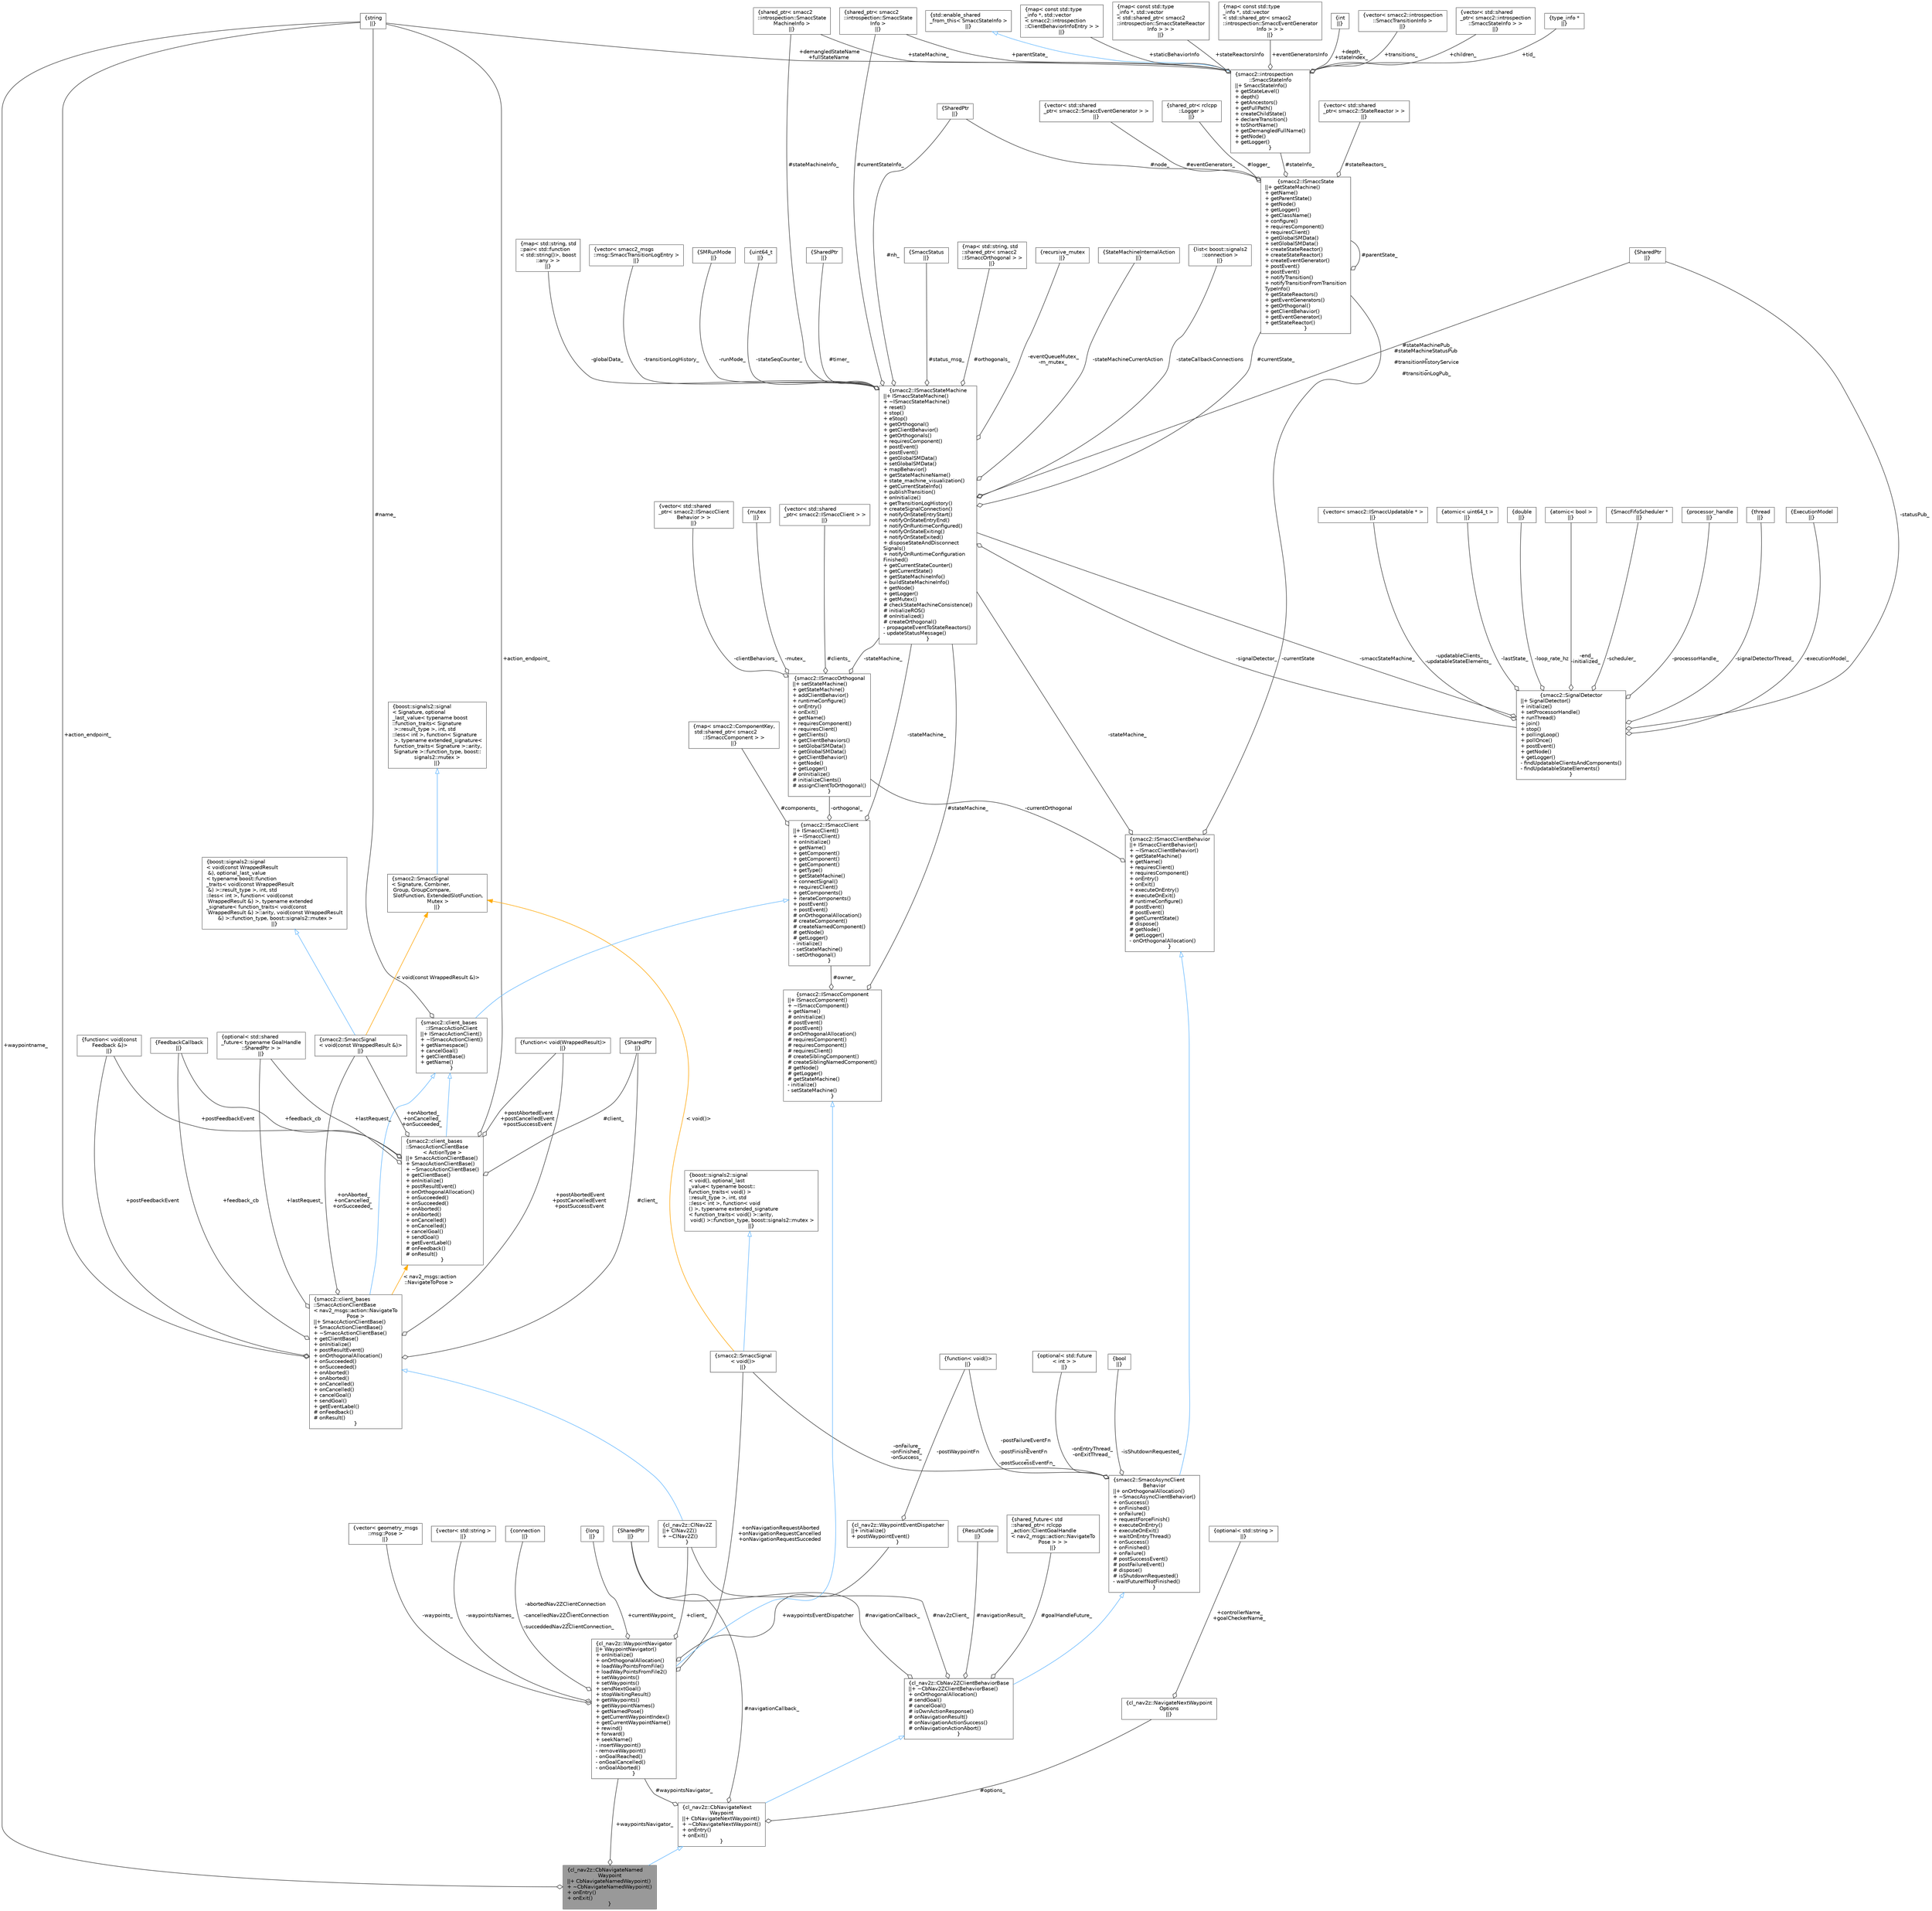 digraph "cl_nav2z::CbNavigateNamedWaypoint"
{
 // LATEX_PDF_SIZE
  bgcolor="transparent";
  edge [fontname=Helvetica,fontsize=10,labelfontname=Helvetica,labelfontsize=10];
  node [fontname=Helvetica,fontsize=10,shape=box,height=0.2,width=0.4];
  Node1 [label="{cl_nav2z::CbNavigateNamed\lWaypoint\n||+ CbNavigateNamedWaypoint()\l+ ~CbNavigateNamedWaypoint()\l+ onEntry()\l+ onExit()\l}",height=0.2,width=0.4,color="gray40", fillcolor="grey60", style="filled", fontcolor="black",tooltip=" "];
  Node2 -> Node1 [dir="back",color="steelblue1",style="solid",arrowtail="onormal"];
  Node2 [label="{cl_nav2z::CbNavigateNext\lWaypoint\n||+ CbNavigateNextWaypoint()\l+ ~CbNavigateNextWaypoint()\l+ onEntry()\l+ onExit()\l}",height=0.2,width=0.4,color="gray40", fillcolor="white", style="filled",URL="$classcl__nav2z_1_1CbNavigateNextWaypoint.html",tooltip=" "];
  Node3 -> Node2 [dir="back",color="steelblue1",style="solid",arrowtail="onormal"];
  Node3 [label="{cl_nav2z::CbNav2ZClientBehaviorBase\n||+ ~CbNav2ZClientBehaviorBase()\l+ onOrthogonalAllocation()\l# sendGoal()\l# cancelGoal()\l# isOwnActionResponse()\l# onNavigationResult()\l# onNavigationActionSuccess()\l# onNavigationActionAbort()\l}",height=0.2,width=0.4,color="gray40", fillcolor="white", style="filled",URL="$classcl__nav2z_1_1CbNav2ZClientBehaviorBase.html",tooltip=" "];
  Node4 -> Node3 [dir="back",color="steelblue1",style="solid",arrowtail="onormal"];
  Node4 [label="{smacc2::SmaccAsyncClient\lBehavior\n||+ onOrthogonalAllocation()\l+ ~SmaccAsyncClientBehavior()\l+ onSuccess()\l+ onFinished()\l+ onFailure()\l+ requestForceFinish()\l+ executeOnEntry()\l+ executeOnExit()\l+ waitOnEntryThread()\l+ onSuccess()\l+ onFinished()\l+ onFailure()\l# postSuccessEvent()\l# postFailureEvent()\l# dispose()\l# isShutdownRequested()\l- waitFutureIfNotFinished()\l}",height=0.2,width=0.4,color="gray40", fillcolor="white", style="filled",URL="$classsmacc2_1_1SmaccAsyncClientBehavior.html",tooltip=" "];
  Node5 -> Node4 [dir="back",color="steelblue1",style="solid",arrowtail="onormal"];
  Node5 [label="{smacc2::ISmaccClientBehavior\n||+ ISmaccClientBehavior()\l+ ~ISmaccClientBehavior()\l+ getStateMachine()\l+ getName()\l+ requiresClient()\l+ requiresComponent()\l+ onEntry()\l+ onExit()\l+ executeOnEntry()\l+ executeOnExit()\l# runtimeConfigure()\l# postEvent()\l# postEvent()\l# getCurrentState()\l# dispose()\l# getNode()\l# getLogger()\l- onOrthogonalAllocation()\l}",height=0.2,width=0.4,color="gray40", fillcolor="white", style="filled",URL="$classsmacc2_1_1ISmaccClientBehavior.html",tooltip=" "];
  Node6 -> Node5 [color="grey25",style="solid",label=" -stateMachine_" ,arrowhead="odiamond"];
  Node6 [label="{smacc2::ISmaccStateMachine\n||+ ISmaccStateMachine()\l+ ~ISmaccStateMachine()\l+ reset()\l+ stop()\l+ eStop()\l+ getOrthogonal()\l+ getClientBehavior()\l+ getOrthogonals()\l+ requiresComponent()\l+ postEvent()\l+ postEvent()\l+ getGlobalSMData()\l+ setGlobalSMData()\l+ mapBehavior()\l+ getStateMachineName()\l+ state_machine_visualization()\l+ getCurrentStateInfo()\l+ publishTransition()\l+ onInitialize()\l+ getTransitionLogHistory()\l+ createSignalConnection()\l+ notifyOnStateEntryStart()\l+ notifyOnStateEntryEnd()\l+ notifyOnRuntimeConfigured()\l+ notifyOnStateExiting()\l+ notifyOnStateExited()\l+ disposeStateAndDisconnect\lSignals()\l+ notifyOnRuntimeConfiguration\lFinished()\l+ getCurrentStateCounter()\l+ getCurrentState()\l+ getStateMachineInfo()\l+ buildStateMachineInfo()\l+ getNode()\l+ getLogger()\l+ getMutex()\l# checkStateMachineConsistence()\l# initializeROS()\l# onInitialized()\l# createOrthogonal()\l- propagateEventToStateReactors()\l- updateStatusMessage()\l}",height=0.2,width=0.4,color="gray40", fillcolor="white", style="filled",URL="$classsmacc2_1_1ISmaccStateMachine.html",tooltip=" "];
  Node7 -> Node6 [color="grey25",style="solid",label=" #nh_" ,arrowhead="odiamond"];
  Node7 [label="{SharedPtr\n||}",height=0.2,width=0.4,color="gray40", fillcolor="white", style="filled",tooltip=" "];
  Node8 -> Node6 [color="grey25",style="solid",label=" #timer_" ,arrowhead="odiamond"];
  Node8 [label="{SharedPtr\n||}",height=0.2,width=0.4,color="gray40", fillcolor="white", style="filled",tooltip=" "];
  Node9 -> Node6 [color="grey25",style="solid",label=" #stateMachinePub_\n#stateMachineStatusPub\l_\n#transitionHistoryService\l_\n#transitionLogPub_" ,arrowhead="odiamond"];
  Node9 [label="{SharedPtr\n||}",height=0.2,width=0.4,color="gray40", fillcolor="white", style="filled",tooltip=" "];
  Node10 -> Node6 [color="grey25",style="solid",label=" #currentState_" ,arrowhead="odiamond"];
  Node10 [label="{smacc2::ISmaccState\n||+ getStateMachine()\l+ getName()\l+ getParentState()\l+ getNode()\l+ getLogger()\l+ getClassName()\l+ configure()\l+ requiresComponent()\l+ requiresClient()\l+ getGlobalSMData()\l+ setGlobalSMData()\l+ createStateReactor()\l+ createStateReactor()\l+ createEventGenerator()\l+ postEvent()\l+ postEvent()\l+ notifyTransition()\l+ notifyTransitionFromTransition\lTypeInfo()\l+ getStateReactors()\l+ getEventGenerators()\l+ getOrthogonal()\l+ getClientBehavior()\l+ getEventGenerator()\l+ getStateReactor()\l}",height=0.2,width=0.4,color="gray40", fillcolor="white", style="filled",URL="$classsmacc2_1_1ISmaccState.html",tooltip=" "];
  Node7 -> Node10 [color="grey25",style="solid",label=" #node_" ,arrowhead="odiamond"];
  Node11 -> Node10 [color="grey25",style="solid",label=" #logger_" ,arrowhead="odiamond"];
  Node11 [label="{shared_ptr\< rclcpp\l::Logger \>\n||}",height=0.2,width=0.4,color="gray40", fillcolor="white", style="filled",tooltip=" "];
  Node12 -> Node10 [color="grey25",style="solid",label=" #stateReactors_" ,arrowhead="odiamond"];
  Node12 [label="{vector\< std::shared\l_ptr\< smacc2::StateReactor \> \>\n||}",height=0.2,width=0.4,color="gray40", fillcolor="white", style="filled",tooltip=" "];
  Node13 -> Node10 [color="grey25",style="solid",label=" #eventGenerators_" ,arrowhead="odiamond"];
  Node13 [label="{vector\< std::shared\l_ptr\< smacc2::SmaccEventGenerator \> \>\n||}",height=0.2,width=0.4,color="gray40", fillcolor="white", style="filled",tooltip=" "];
  Node10 -> Node10 [color="grey25",style="solid",label=" #parentState_" ,arrowhead="odiamond"];
  Node14 -> Node10 [color="grey25",style="solid",label=" #stateInfo_" ,arrowhead="odiamond"];
  Node14 [label="{smacc2::introspection\l::SmaccStateInfo\n||+ SmaccStateInfo()\l+ getStateLevel()\l+ depth()\l+ getAncestors()\l+ getFullPath()\l+ createChildState()\l+ declareTransition()\l+ toShortName()\l+ getDemangledFullName()\l+ getNode()\l+ getLogger()\l}",height=0.2,width=0.4,color="gray40", fillcolor="white", style="filled",URL="$classsmacc2_1_1introspection_1_1SmaccStateInfo.html",tooltip=" "];
  Node15 -> Node14 [dir="back",color="steelblue1",style="solid",arrowtail="onormal"];
  Node15 [label="{std::enable_shared\l_from_this\< SmaccStateInfo \>\n||}",height=0.2,width=0.4,color="gray40", fillcolor="white", style="filled",tooltip=" "];
  Node16 -> Node14 [color="grey25",style="solid",label=" +staticBehaviorInfo" ,arrowhead="odiamond"];
  Node16 [label="{map\< const std::type\l_info *, std::vector\l\< smacc2::introspection\l::ClientBehaviorInfoEntry \> \>\n||}",height=0.2,width=0.4,color="gray40", fillcolor="white", style="filled",tooltip=" "];
  Node17 -> Node14 [color="grey25",style="solid",label=" +stateReactorsInfo" ,arrowhead="odiamond"];
  Node17 [label="{map\< const std::type\l_info *, std::vector\l\< std::shared_ptr\< smacc2\l::introspection::SmaccStateReactor\lInfo \> \> \>\n||}",height=0.2,width=0.4,color="gray40", fillcolor="white", style="filled",tooltip=" "];
  Node18 -> Node14 [color="grey25",style="solid",label=" +eventGeneratorsInfo" ,arrowhead="odiamond"];
  Node18 [label="{map\< const std::type\l_info *, std::vector\l\< std::shared_ptr\< smacc2\l::introspection::SmaccEventGenerator\lInfo \> \> \>\n||}",height=0.2,width=0.4,color="gray40", fillcolor="white", style="filled",tooltip=" "];
  Node19 -> Node14 [color="grey25",style="solid",label=" +depth_\n+stateIndex_" ,arrowhead="odiamond"];
  Node19 [label="{int\n||}",height=0.2,width=0.4,color="gray40", fillcolor="white", style="filled",tooltip=" "];
  Node20 -> Node14 [color="grey25",style="solid",label=" +demangledStateName\n+fullStateName" ,arrowhead="odiamond"];
  Node20 [label="{string\n||}",height=0.2,width=0.4,color="gray40", fillcolor="white", style="filled",tooltip=" "];
  Node21 -> Node14 [color="grey25",style="solid",label=" +stateMachine_" ,arrowhead="odiamond"];
  Node21 [label="{shared_ptr\< smacc2\l::introspection::SmaccState\lMachineInfo \>\n||}",height=0.2,width=0.4,color="gray40", fillcolor="white", style="filled",tooltip=" "];
  Node22 -> Node14 [color="grey25",style="solid",label=" +parentState_" ,arrowhead="odiamond"];
  Node22 [label="{shared_ptr\< smacc2\l::introspection::SmaccState\lInfo \>\n||}",height=0.2,width=0.4,color="gray40", fillcolor="white", style="filled",tooltip=" "];
  Node23 -> Node14 [color="grey25",style="solid",label=" +transitions_" ,arrowhead="odiamond"];
  Node23 [label="{vector\< smacc2::introspection\l::SmaccTransitionInfo \>\n||}",height=0.2,width=0.4,color="gray40", fillcolor="white", style="filled",tooltip=" "];
  Node24 -> Node14 [color="grey25",style="solid",label=" +children_" ,arrowhead="odiamond"];
  Node24 [label="{vector\< std::shared\l_ptr\< smacc2::introspection\l::SmaccStateInfo \> \>\n||}",height=0.2,width=0.4,color="gray40", fillcolor="white", style="filled",tooltip=" "];
  Node25 -> Node14 [color="grey25",style="solid",label=" +tid_" ,arrowhead="odiamond"];
  Node25 [label="{type_info *\n||}",height=0.2,width=0.4,color="gray40", fillcolor="white", style="filled",tooltip=" "];
  Node22 -> Node6 [color="grey25",style="solid",label=" #currentStateInfo_" ,arrowhead="odiamond"];
  Node26 -> Node6 [color="grey25",style="solid",label=" #status_msg_" ,arrowhead="odiamond"];
  Node26 [label="{SmaccStatus\n||}",height=0.2,width=0.4,color="gray40", fillcolor="white", style="filled",tooltip=" "];
  Node27 -> Node6 [color="grey25",style="solid",label=" #orthogonals_" ,arrowhead="odiamond"];
  Node27 [label="{map\< std::string, std\l::shared_ptr\< smacc2\l::ISmaccOrthogonal \> \>\n||}",height=0.2,width=0.4,color="gray40", fillcolor="white", style="filled",tooltip=" "];
  Node21 -> Node6 [color="grey25",style="solid",label=" #stateMachineInfo_" ,arrowhead="odiamond"];
  Node28 -> Node6 [color="grey25",style="solid",label=" -eventQueueMutex_\n-m_mutex_" ,arrowhead="odiamond"];
  Node28 [label="{recursive_mutex\n||}",height=0.2,width=0.4,color="gray40", fillcolor="white", style="filled",tooltip=" "];
  Node29 -> Node6 [color="grey25",style="solid",label=" -stateMachineCurrentAction" ,arrowhead="odiamond"];
  Node29 [label="{StateMachineInternalAction\n||}",height=0.2,width=0.4,color="gray40", fillcolor="white", style="filled",tooltip=" "];
  Node30 -> Node6 [color="grey25",style="solid",label=" -stateCallbackConnections" ,arrowhead="odiamond"];
  Node30 [label="{list\< boost::signals2\l::connection \>\n||}",height=0.2,width=0.4,color="gray40", fillcolor="white", style="filled",tooltip=" "];
  Node31 -> Node6 [color="grey25",style="solid",label=" -globalData_" ,arrowhead="odiamond"];
  Node31 [label="{map\< std::string, std\l::pair\< std::function\l\< std::string()\>, boost\l::any \> \>\n||}",height=0.2,width=0.4,color="gray40", fillcolor="white", style="filled",tooltip=" "];
  Node32 -> Node6 [color="grey25",style="solid",label=" -transitionLogHistory_" ,arrowhead="odiamond"];
  Node32 [label="{vector\< smacc2_msgs\l::msg::SmaccTransitionLogEntry \>\n||}",height=0.2,width=0.4,color="gray40", fillcolor="white", style="filled",tooltip=" "];
  Node33 -> Node6 [color="grey25",style="solid",label=" -runMode_" ,arrowhead="odiamond"];
  Node33 [label="{SMRunMode\n||}",height=0.2,width=0.4,color="gray40", fillcolor="white", style="filled",tooltip=" "];
  Node34 -> Node6 [color="grey25",style="solid",label=" -signalDetector_" ,arrowhead="odiamond"];
  Node34 [label="{smacc2::SignalDetector\n||+ SignalDetector()\l+ initialize()\l+ setProcessorHandle()\l+ runThread()\l+ join()\l+ stop()\l+ pollingLoop()\l+ pollOnce()\l+ postEvent()\l+ getNode()\l+ getLogger()\l- findUpdatableClientsAndComponents()\l- findUpdatableStateElements()\l}",height=0.2,width=0.4,color="gray40", fillcolor="white", style="filled",URL="$classsmacc2_1_1SignalDetector.html",tooltip=" "];
  Node6 -> Node34 [color="grey25",style="solid",label=" -smaccStateMachine_" ,arrowhead="odiamond"];
  Node35 -> Node34 [color="grey25",style="solid",label=" -updatableClients_\n-updatableStateElements_" ,arrowhead="odiamond"];
  Node35 [label="{vector\< smacc2::ISmaccUpdatable * \>\n||}",height=0.2,width=0.4,color="gray40", fillcolor="white", style="filled",tooltip=" "];
  Node36 -> Node34 [color="grey25",style="solid",label=" -lastState_" ,arrowhead="odiamond"];
  Node36 [label="{atomic\< uint64_t \>\n||}",height=0.2,width=0.4,color="gray40", fillcolor="white", style="filled",tooltip=" "];
  Node37 -> Node34 [color="grey25",style="solid",label=" -loop_rate_hz" ,arrowhead="odiamond"];
  Node37 [label="{double\n||}",height=0.2,width=0.4,color="gray40", fillcolor="white", style="filled",tooltip=" "];
  Node38 -> Node34 [color="grey25",style="solid",label=" -end_\n-initialized_" ,arrowhead="odiamond"];
  Node38 [label="{atomic\< bool \>\n||}",height=0.2,width=0.4,color="gray40", fillcolor="white", style="filled",tooltip=" "];
  Node9 -> Node34 [color="grey25",style="solid",label=" -statusPub_" ,arrowhead="odiamond"];
  Node39 -> Node34 [color="grey25",style="solid",label=" -scheduler_" ,arrowhead="odiamond"];
  Node39 [label="{SmaccFifoScheduler *\n||}",height=0.2,width=0.4,color="gray40", fillcolor="white", style="filled",tooltip=" "];
  Node40 -> Node34 [color="grey25",style="solid",label=" -processorHandle_" ,arrowhead="odiamond"];
  Node40 [label="{processor_handle\n||}",height=0.2,width=0.4,color="gray40", fillcolor="white", style="filled",tooltip=" "];
  Node41 -> Node34 [color="grey25",style="solid",label=" -signalDetectorThread_" ,arrowhead="odiamond"];
  Node41 [label="{thread\n||}",height=0.2,width=0.4,color="gray40", fillcolor="white", style="filled",tooltip=" "];
  Node42 -> Node34 [color="grey25",style="solid",label=" -executionModel_" ,arrowhead="odiamond"];
  Node42 [label="{ExecutionModel\n||}",height=0.2,width=0.4,color="gray40", fillcolor="white", style="filled",tooltip=" "];
  Node43 -> Node6 [color="grey25",style="solid",label=" -stateSeqCounter_" ,arrowhead="odiamond"];
  Node43 [label="{uint64_t\n||}",height=0.2,width=0.4,color="gray40", fillcolor="white", style="filled",tooltip=" "];
  Node10 -> Node5 [color="grey25",style="solid",label=" -currentState" ,arrowhead="odiamond"];
  Node44 -> Node5 [color="grey25",style="solid",label=" -currentOrthogonal" ,arrowhead="odiamond"];
  Node44 [label="{smacc2::ISmaccOrthogonal\n||+ setStateMachine()\l+ getStateMachine()\l+ addClientBehavior()\l+ runtimeConfigure()\l+ onEntry()\l+ onExit()\l+ getName()\l+ requiresComponent()\l+ requiresClient()\l+ getClients()\l+ getClientBehaviors()\l+ setGlobalSMData()\l+ getGlobalSMData()\l+ getClientBehavior()\l+ getNode()\l+ getLogger()\l# onInitialize()\l# initializeClients()\l# assignClientToOrthogonal()\l}",height=0.2,width=0.4,color="gray40", fillcolor="white", style="filled",URL="$classsmacc2_1_1ISmaccOrthogonal.html",tooltip=" "];
  Node45 -> Node44 [color="grey25",style="solid",label=" #clients_" ,arrowhead="odiamond"];
  Node45 [label="{vector\< std::shared\l_ptr\< smacc2::ISmaccClient \> \>\n||}",height=0.2,width=0.4,color="gray40", fillcolor="white", style="filled",tooltip=" "];
  Node6 -> Node44 [color="grey25",style="solid",label=" -stateMachine_" ,arrowhead="odiamond"];
  Node46 -> Node44 [color="grey25",style="solid",label=" -clientBehaviors_" ,arrowhead="odiamond"];
  Node46 [label="{vector\< std::shared\l_ptr\< smacc2::ISmaccClient\lBehavior \> \>\n||}",height=0.2,width=0.4,color="gray40", fillcolor="white", style="filled",tooltip=" "];
  Node47 -> Node44 [color="grey25",style="solid",label=" -mutex_" ,arrowhead="odiamond"];
  Node47 [label="{mutex\n||}",height=0.2,width=0.4,color="gray40", fillcolor="white", style="filled",tooltip=" "];
  Node48 -> Node4 [color="grey25",style="solid",label=" -onEntryThread_\n-onExitThread_" ,arrowhead="odiamond"];
  Node48 [label="{optional\< std::future\l\< int \> \>\n||}",height=0.2,width=0.4,color="gray40", fillcolor="white", style="filled",tooltip=" "];
  Node49 -> Node4 [color="grey25",style="solid",label=" -postFailureEventFn\l_\n-postFinishEventFn\l_\n-postSuccessEventFn_" ,arrowhead="odiamond"];
  Node49 [label="{function\< void()\>\n||}",height=0.2,width=0.4,color="gray40", fillcolor="white", style="filled",tooltip=" "];
  Node50 -> Node4 [color="grey25",style="solid",label=" -onFailure_\n-onFinished_\n-onSuccess_" ,arrowhead="odiamond"];
  Node50 [label="{smacc2::SmaccSignal\l\< void()\>\n||}",height=0.2,width=0.4,color="gray40", fillcolor="white", style="filled",URL="$classsmacc2_1_1SmaccSignal.html",tooltip=" "];
  Node51 -> Node50 [dir="back",color="steelblue1",style="solid",arrowtail="onormal"];
  Node51 [label="{boost::signals2::signal\l\< void(), optional_last\l_value\< typename boost::\lfunction_traits\< void() \>\l::result_type \>, int, std\l::less\< int \>, function\< void\l() \>, typename extended_signature\l\< function_traits\< void() \>::arity,\l void() \>::function_type, boost::signals2::mutex \>\n||}",height=0.2,width=0.4,color="gray40", fillcolor="white", style="filled",tooltip=" "];
  Node52 -> Node50 [dir="back",color="orange",style="solid",label=" \< void()\>" ];
  Node52 [label="{smacc2::SmaccSignal\l\< Signature, Combiner,\l Group, GroupCompare,\l SlotFunction, ExtendedSlotFunction,\l Mutex \>\n||}",height=0.2,width=0.4,color="gray40", fillcolor="white", style="filled",URL="$classsmacc2_1_1SmaccSignal.html",tooltip=" "];
  Node53 -> Node52 [dir="back",color="steelblue1",style="solid",arrowtail="onormal"];
  Node53 [label="{boost::signals2::signal\l\< Signature, optional\l_last_value\< typename boost\l::function_traits\< Signature\l \>::result_type \>, int, std\l::less\< int \>, function\< Signature\l \>, typename extended_signature\<\l function_traits\< Signature \>::arity,\l Signature \>::function_type, boost::\lsignals2::mutex \>\n||}",height=0.2,width=0.4,color="gray40", fillcolor="white", style="filled",tooltip=" "];
  Node54 -> Node4 [color="grey25",style="solid",label=" -isShutdownRequested_" ,arrowhead="odiamond"];
  Node54 [label="{bool\n||}",height=0.2,width=0.4,color="gray40", fillcolor="white", style="filled",URL="$classbool.html",tooltip=" "];
  Node55 -> Node3 [color="grey25",style="solid",label=" #nav2zClient_" ,arrowhead="odiamond"];
  Node55 [label="{cl_nav2z::ClNav2Z\n||+ ClNav2Z()\l+ ~ClNav2Z()\l}",height=0.2,width=0.4,color="gray40", fillcolor="white", style="filled",URL="$classcl__nav2z_1_1ClNav2Z.html",tooltip=" "];
  Node56 -> Node55 [dir="back",color="steelblue1",style="solid",arrowtail="onormal"];
  Node56 [label="{smacc2::client_bases\l::SmaccActionClientBase\l\< nav2_msgs::action::NavigateTo\lPose \>\n||+ SmaccActionClientBase()\l+ SmaccActionClientBase()\l+ ~SmaccActionClientBase()\l+ getClientBase()\l+ onInitialize()\l+ postResultEvent()\l+ onOrthogonalAllocation()\l+ onSucceeded()\l+ onSucceeded()\l+ onAborted()\l+ onAborted()\l+ onCancelled()\l+ onCancelled()\l+ cancelGoal()\l+ sendGoal()\l+ getEventLabel()\l# onFeedback()\l# onResult()\l}",height=0.2,width=0.4,color="gray40", fillcolor="white", style="filled",URL="$classsmacc2_1_1client__bases_1_1SmaccActionClientBase.html",tooltip=" "];
  Node57 -> Node56 [dir="back",color="steelblue1",style="solid",arrowtail="onormal"];
  Node57 [label="{smacc2::client_bases\l::ISmaccActionClient\n||+ ISmaccActionClient()\l+ ~ISmaccActionClient()\l+ getNamespace()\l+ cancelGoal()\l+ getClientBase()\l+ getName()\l}",height=0.2,width=0.4,color="gray40", fillcolor="white", style="filled",URL="$classsmacc2_1_1client__bases_1_1ISmaccActionClient.html",tooltip=" "];
  Node58 -> Node57 [dir="back",color="steelblue1",style="solid",arrowtail="onormal"];
  Node58 [label="{smacc2::ISmaccClient\n||+ ISmaccClient()\l+ ~ISmaccClient()\l+ onInitialize()\l+ getName()\l+ getComponent()\l+ getComponent()\l+ getComponent()\l+ getType()\l+ getStateMachine()\l+ connectSignal()\l+ requiresClient()\l+ getComponents()\l+ iterateComponents()\l+ postEvent()\l+ postEvent()\l# onOrthogonalAllocation()\l# createComponent()\l# createNamedComponent()\l# getNode()\l# getLogger()\l- initialize()\l- setStateMachine()\l- setOrthogonal()\l}",height=0.2,width=0.4,color="gray40", fillcolor="white", style="filled",URL="$classsmacc2_1_1ISmaccClient.html",tooltip=" "];
  Node59 -> Node58 [color="grey25",style="solid",label=" #components_" ,arrowhead="odiamond"];
  Node59 [label="{map\< smacc2::ComponentKey,\l std::shared_ptr\< smacc2\l::ISmaccComponent \> \>\n||}",height=0.2,width=0.4,color="gray40", fillcolor="white", style="filled",tooltip=" "];
  Node6 -> Node58 [color="grey25",style="solid",label=" -stateMachine_" ,arrowhead="odiamond"];
  Node44 -> Node58 [color="grey25",style="solid",label=" -orthogonal_" ,arrowhead="odiamond"];
  Node20 -> Node57 [color="grey25",style="solid",label=" #name_" ,arrowhead="odiamond"];
  Node20 -> Node56 [color="grey25",style="solid",label=" +action_endpoint_" ,arrowhead="odiamond"];
  Node60 -> Node56 [color="grey25",style="solid",label=" +lastRequest_" ,arrowhead="odiamond"];
  Node60 [label="{optional\< std::shared\l_future\< typename GoalHandle\l::SharedPtr \> \>\n||}",height=0.2,width=0.4,color="gray40", fillcolor="white", style="filled",tooltip=" "];
  Node61 -> Node56 [color="grey25",style="solid",label=" +onAborted_\n+onCancelled_\n+onSucceeded_" ,arrowhead="odiamond"];
  Node61 [label="{smacc2::SmaccSignal\l\< void(const WrappedResult &)\>\n||}",height=0.2,width=0.4,color="gray40", fillcolor="white", style="filled",URL="$classsmacc2_1_1SmaccSignal.html",tooltip=" "];
  Node62 -> Node61 [dir="back",color="steelblue1",style="solid",arrowtail="onormal"];
  Node62 [label="{boost::signals2::signal\l\< void(const WrappedResult\l &), optional_last_value\l\< typename boost::function\l_traits\< void(const WrappedResult\l &) \>::result_type \>, int, std\l::less\< int \>, function\< void(const\l WrappedResult &) \>, typename extended\l_signature\< function_traits\< void(const\l WrappedResult &) \>::arity, void(const WrappedResult\l &) \>::function_type, boost::signals2::mutex \>\n||}",height=0.2,width=0.4,color="gray40", fillcolor="white", style="filled",tooltip=" "];
  Node52 -> Node61 [dir="back",color="orange",style="solid",label=" \< void(const WrappedResult &)\>" ];
  Node63 -> Node56 [color="grey25",style="solid",label=" +postAbortedEvent\n+postCancelledEvent\n+postSuccessEvent" ,arrowhead="odiamond"];
  Node63 [label="{function\< void(WrappedResult)\>\n||}",height=0.2,width=0.4,color="gray40", fillcolor="white", style="filled",tooltip=" "];
  Node64 -> Node56 [color="grey25",style="solid",label=" +postFeedbackEvent" ,arrowhead="odiamond"];
  Node64 [label="{function\< void(const\l Feedback &)\>\n||}",height=0.2,width=0.4,color="gray40", fillcolor="white", style="filled",tooltip=" "];
  Node65 -> Node56 [color="grey25",style="solid",label=" +feedback_cb" ,arrowhead="odiamond"];
  Node65 [label="{FeedbackCallback\n||}",height=0.2,width=0.4,color="gray40", fillcolor="white", style="filled",tooltip=" "];
  Node66 -> Node56 [color="grey25",style="solid",label=" #client_" ,arrowhead="odiamond"];
  Node66 [label="{SharedPtr\n||}",height=0.2,width=0.4,color="gray40", fillcolor="white", style="filled",tooltip=" "];
  Node67 -> Node56 [dir="back",color="orange",style="solid",label=" \< nav2_msgs::action\l::NavigateToPose \>" ];
  Node67 [label="{smacc2::client_bases\l::SmaccActionClientBase\l\< ActionType \>\n||+ SmaccActionClientBase()\l+ SmaccActionClientBase()\l+ ~SmaccActionClientBase()\l+ getClientBase()\l+ onInitialize()\l+ postResultEvent()\l+ onOrthogonalAllocation()\l+ onSucceeded()\l+ onSucceeded()\l+ onAborted()\l+ onAborted()\l+ onCancelled()\l+ onCancelled()\l+ cancelGoal()\l+ sendGoal()\l+ getEventLabel()\l# onFeedback()\l# onResult()\l}",height=0.2,width=0.4,color="gray40", fillcolor="white", style="filled",URL="$classsmacc2_1_1client__bases_1_1SmaccActionClientBase.html",tooltip=" "];
  Node57 -> Node67 [dir="back",color="steelblue1",style="solid",arrowtail="onormal"];
  Node20 -> Node67 [color="grey25",style="solid",label=" +action_endpoint_" ,arrowhead="odiamond"];
  Node60 -> Node67 [color="grey25",style="solid",label=" +lastRequest_" ,arrowhead="odiamond"];
  Node61 -> Node67 [color="grey25",style="solid",label=" +onAborted_\n+onCancelled_\n+onSucceeded_" ,arrowhead="odiamond"];
  Node63 -> Node67 [color="grey25",style="solid",label=" +postAbortedEvent\n+postCancelledEvent\n+postSuccessEvent" ,arrowhead="odiamond"];
  Node64 -> Node67 [color="grey25",style="solid",label=" +postFeedbackEvent" ,arrowhead="odiamond"];
  Node65 -> Node67 [color="grey25",style="solid",label=" +feedback_cb" ,arrowhead="odiamond"];
  Node66 -> Node67 [color="grey25",style="solid",label=" #client_" ,arrowhead="odiamond"];
  Node68 -> Node3 [color="grey25",style="solid",label=" #navigationCallback_" ,arrowhead="odiamond"];
  Node68 [label="{SharedPtr\n||}",height=0.2,width=0.4,color="gray40", fillcolor="white", style="filled",tooltip=" "];
  Node69 -> Node3 [color="grey25",style="solid",label=" #navigationResult_" ,arrowhead="odiamond"];
  Node69 [label="{ResultCode\n||}",height=0.2,width=0.4,color="gray40", fillcolor="white", style="filled",tooltip=" "];
  Node70 -> Node3 [color="grey25",style="solid",label=" #goalHandleFuture_" ,arrowhead="odiamond"];
  Node70 [label="{shared_future\< std\l::shared_ptr\< rclcpp\l_action::ClientGoalHandle\l\< nav2_msgs::action::NavigateTo\lPose \> \> \>\n||}",height=0.2,width=0.4,color="gray40", fillcolor="white", style="filled",tooltip=" "];
  Node71 -> Node2 [color="grey25",style="solid",label=" #waypointsNavigator_" ,arrowhead="odiamond"];
  Node71 [label="{cl_nav2z::WaypointNavigator\n||+ WaypointNavigator()\l+ onInitialize()\l+ onOrthogonalAllocation()\l+ loadWayPointsFromFile()\l+ loadWayPointsFromFile2()\l+ setWaypoints()\l+ setWaypoints()\l+ sendNextGoal()\l+ stopWaitingResult()\l+ getWaypoints()\l+ getWaypointNames()\l+ getNamedPose()\l+ getCurrentWaypointIndex()\l+ getCurrentWaypointName()\l+ rewind()\l+ forward()\l+ seekName()\l- insertWaypoint()\l- removeWaypoint()\l- onGoalReached()\l- onGoalCancelled()\l- onGoalAborted()\l}",height=0.2,width=0.4,color="gray40", fillcolor="white", style="filled",URL="$classcl__nav2z_1_1WaypointNavigator.html",tooltip=" "];
  Node72 -> Node71 [dir="back",color="steelblue1",style="solid",arrowtail="onormal"];
  Node72 [label="{smacc2::ISmaccComponent\n||+ ISmaccComponent()\l+ ~ISmaccComponent()\l+ getName()\l# onInitialize()\l# postEvent()\l# postEvent()\l# onOrthogonalAllocation()\l# requiresComponent()\l# requiresComponent()\l# requiresClient()\l# createSiblingComponent()\l# createSiblingNamedComponent()\l# getNode()\l# getLogger()\l# getStateMachine()\l- initialize()\l- setStateMachine()\l}",height=0.2,width=0.4,color="gray40", fillcolor="white", style="filled",URL="$classsmacc2_1_1ISmaccComponent.html",tooltip=" "];
  Node6 -> Node72 [color="grey25",style="solid",label=" #stateMachine_" ,arrowhead="odiamond"];
  Node58 -> Node72 [color="grey25",style="solid",label=" #owner_" ,arrowhead="odiamond"];
  Node73 -> Node71 [color="grey25",style="solid",label=" +waypointsEventDispatcher" ,arrowhead="odiamond"];
  Node73 [label="{cl_nav2z::WaypointEventDispatcher\n||+ initialize()\l+ postWaypointEvent()\l}",height=0.2,width=0.4,color="gray40", fillcolor="white", style="filled",URL="$classcl__nav2z_1_1WaypointEventDispatcher.html",tooltip=" "];
  Node49 -> Node73 [color="grey25",style="solid",label=" -postWaypointFn" ,arrowhead="odiamond"];
  Node55 -> Node71 [color="grey25",style="solid",label=" +client_" ,arrowhead="odiamond"];
  Node74 -> Node71 [color="grey25",style="solid",label=" +currentWaypoint_" ,arrowhead="odiamond"];
  Node74 [label="{long\n||}",height=0.2,width=0.4,color="gray40", fillcolor="white", style="filled",tooltip=" "];
  Node50 -> Node71 [color="grey25",style="solid",label=" +onNavigationRequestAborted\n+onNavigationRequestCancelled\n+onNavigationRequestSucceded" ,arrowhead="odiamond"];
  Node75 -> Node71 [color="grey25",style="solid",label=" -waypoints_" ,arrowhead="odiamond"];
  Node75 [label="{vector\< geometry_msgs\l::msg::Pose \>\n||}",height=0.2,width=0.4,color="gray40", fillcolor="white", style="filled",tooltip=" "];
  Node76 -> Node71 [color="grey25",style="solid",label=" -waypointsNames_" ,arrowhead="odiamond"];
  Node76 [label="{vector\< std::string \>\n||}",height=0.2,width=0.4,color="gray40", fillcolor="white", style="filled",tooltip=" "];
  Node77 -> Node71 [color="grey25",style="solid",label=" -abortedNav2ZClientConnection\l_\n-cancelledNav2ZClientConnection\l_\n-succeddedNav2ZClientConnection_" ,arrowhead="odiamond"];
  Node77 [label="{connection\n||}",height=0.2,width=0.4,color="gray40", fillcolor="white", style="filled",tooltip=" "];
  Node78 -> Node2 [color="grey25",style="solid",label=" #options_" ,arrowhead="odiamond"];
  Node78 [label="{cl_nav2z::NavigateNextWaypoint\lOptions\n||}",height=0.2,width=0.4,color="gray40", fillcolor="white", style="filled",URL="$structcl__nav2z_1_1NavigateNextWaypointOptions.html",tooltip=" "];
  Node79 -> Node78 [color="grey25",style="solid",label=" +controllerName_\n+goalCheckerName_" ,arrowhead="odiamond"];
  Node79 [label="{optional\< std::string \>\n||}",height=0.2,width=0.4,color="gray40", fillcolor="white", style="filled",tooltip=" "];
  Node68 -> Node2 [color="grey25",style="solid",label=" #navigationCallback_" ,arrowhead="odiamond"];
  Node71 -> Node1 [color="grey25",style="solid",label=" +waypointsNavigator_" ,arrowhead="odiamond"];
  Node20 -> Node1 [color="grey25",style="solid",label=" +waypointname_" ,arrowhead="odiamond"];
}
